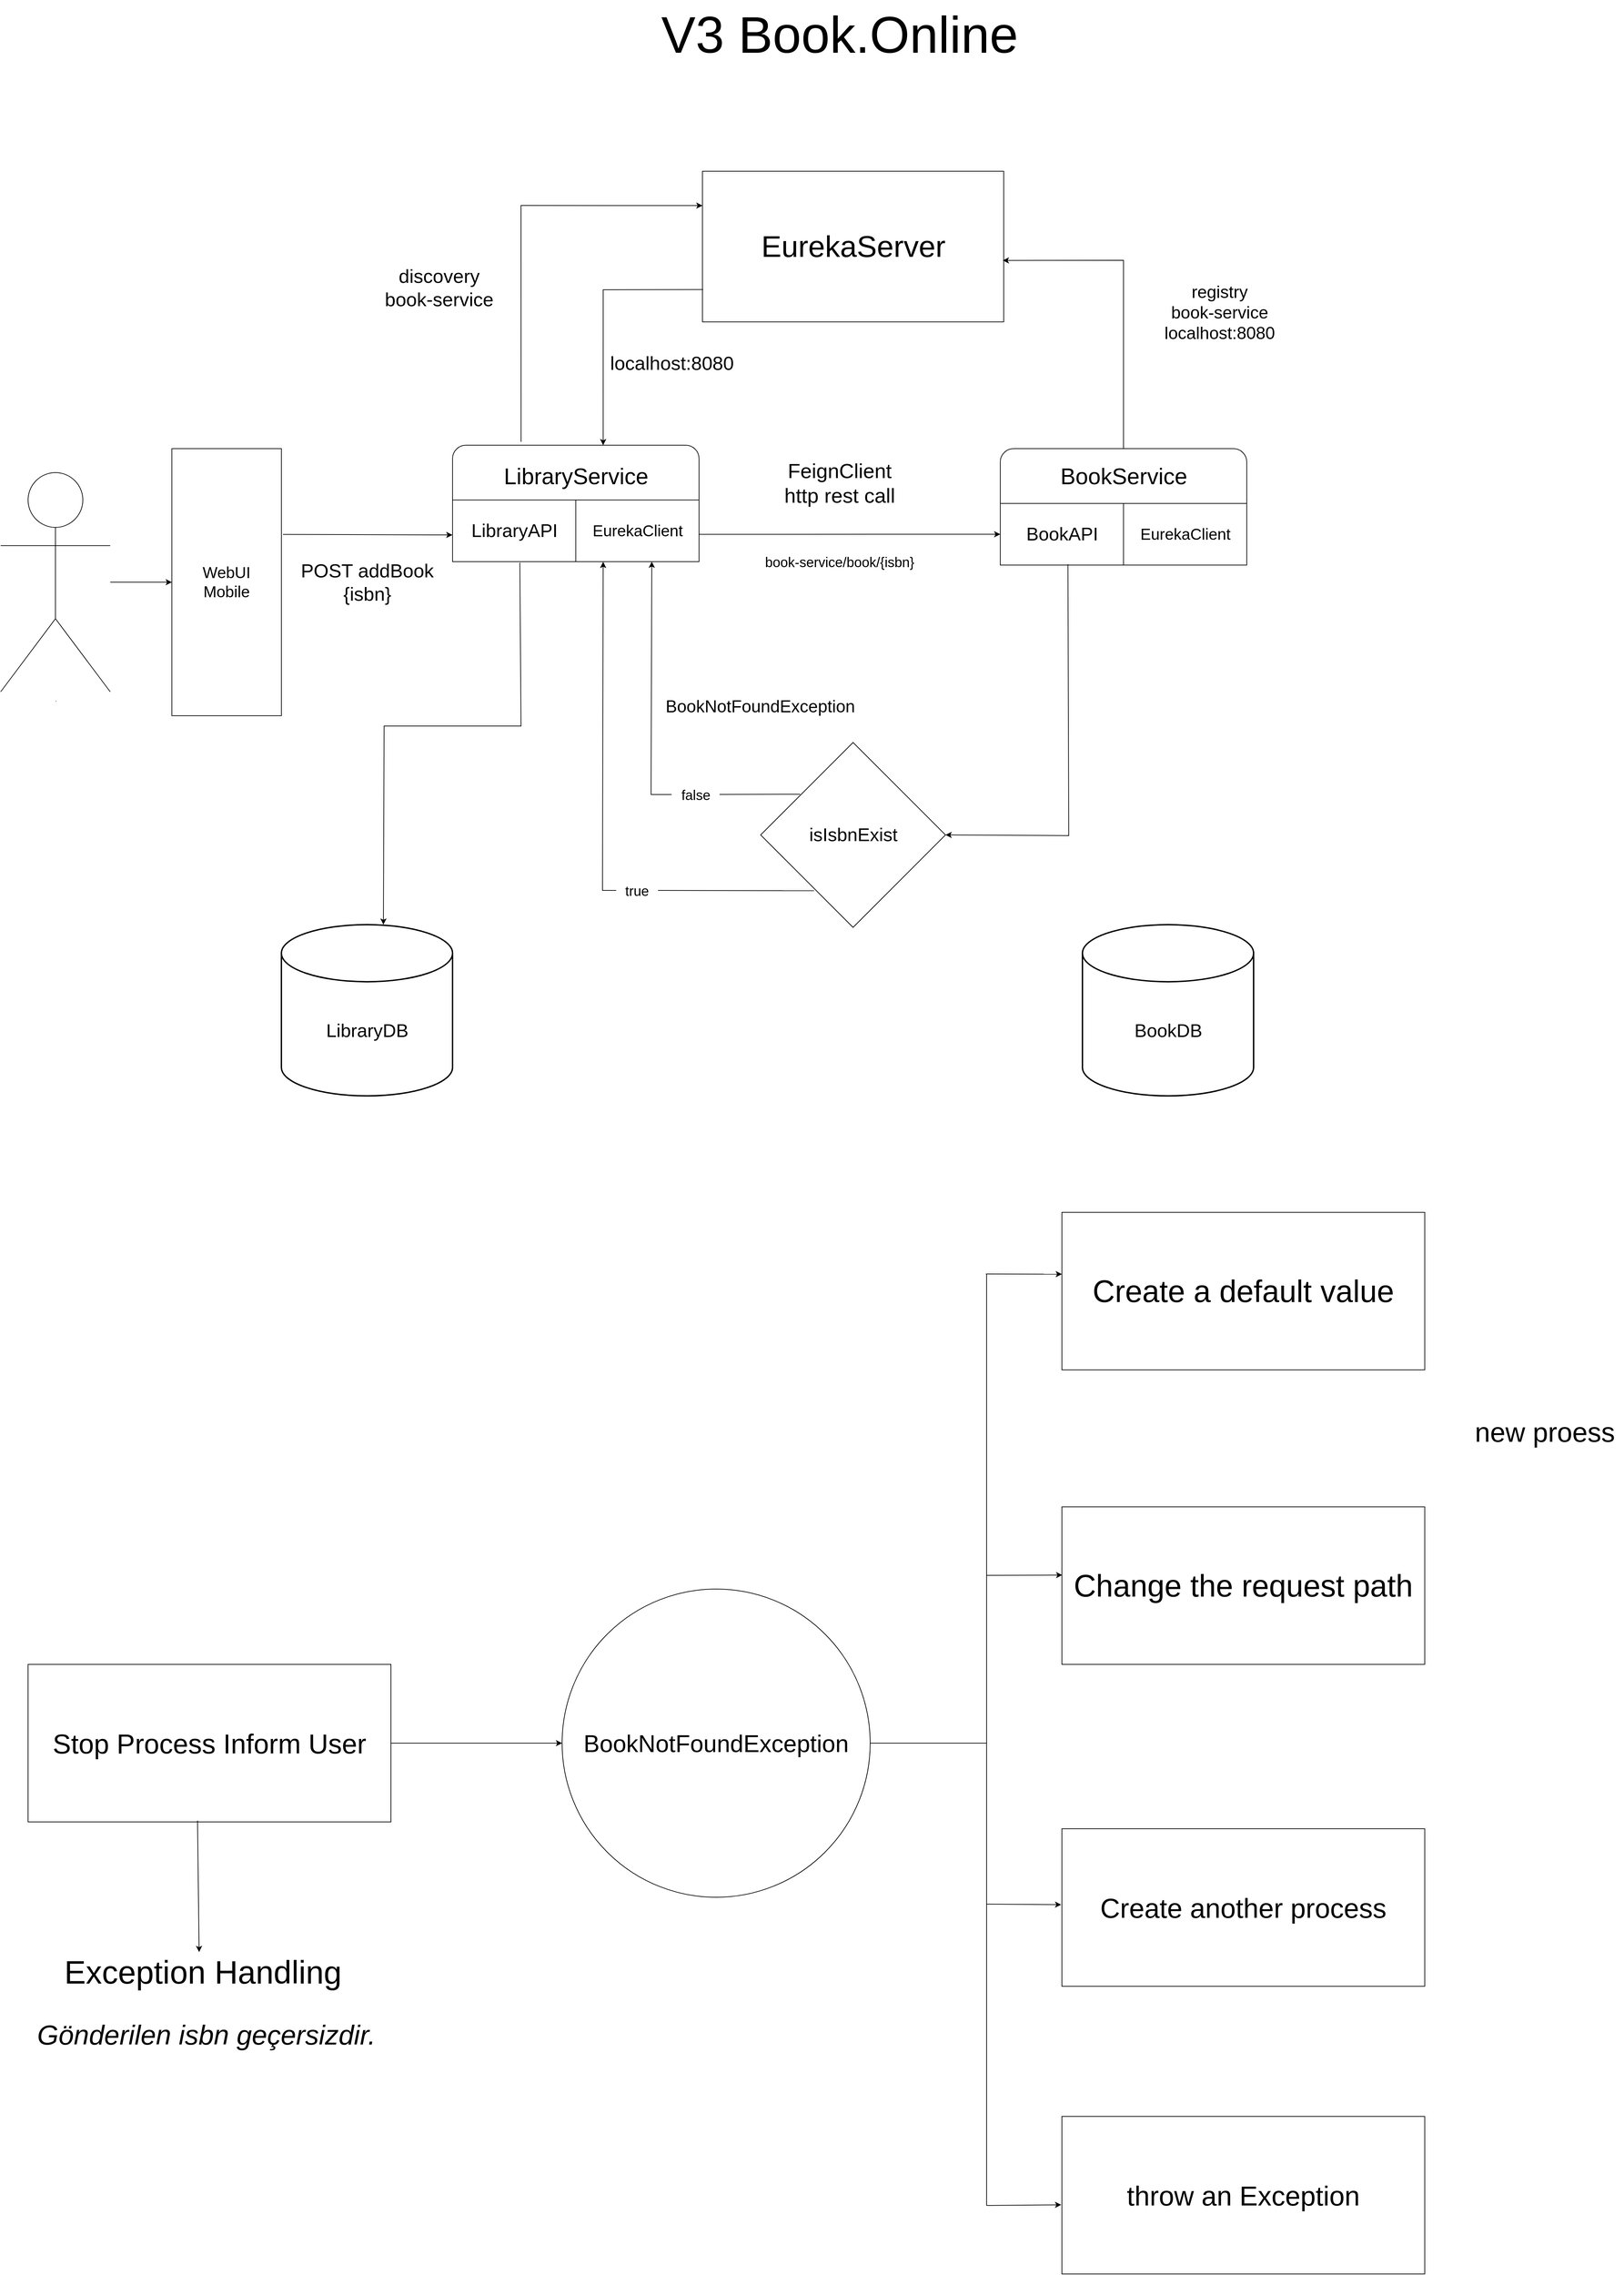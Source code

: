 <mxfile version="22.1.4" type="device">
  <diagram name="Sayfa -1" id="Qw63XjKKH6EkeKbqogJP">
    <mxGraphModel dx="6120" dy="3495" grid="1" gridSize="10" guides="1" tooltips="1" connect="1" arrows="1" fold="1" page="1" pageScale="1" pageWidth="2500" pageHeight="3500" math="0" shadow="0">
      <root>
        <mxCell id="0" />
        <mxCell id="1" parent="0" />
        <mxCell id="5j7AbYeZaHDb51erD1fv-48" style="edgeStyle=orthogonalEdgeStyle;rounded=0;orthogonalLoop=1;jettySize=auto;html=1;" edge="1" parent="1" source="5j7AbYeZaHDb51erD1fv-46" target="5j7AbYeZaHDb51erD1fv-50">
          <mxGeometry relative="1" as="geometry">
            <mxPoint x="460" y="910" as="targetPoint" />
          </mxGeometry>
        </mxCell>
        <mxCell id="5j7AbYeZaHDb51erD1fv-46" value="&lt;hr&gt;" style="shape=umlActor;verticalLabelPosition=bottom;verticalAlign=top;html=1;outlineConnect=0;" vertex="1" parent="1">
          <mxGeometry x="80" y="750" width="160" height="320" as="geometry" />
        </mxCell>
        <mxCell id="5j7AbYeZaHDb51erD1fv-50" value="&lt;font style=&quot;font-size: 23px;&quot;&gt;WebUI&lt;br&gt;Mobile&lt;/font&gt;" style="rounded=0;whiteSpace=wrap;html=1;direction=south;" vertex="1" parent="1">
          <mxGeometry x="330" y="715" width="160" height="390" as="geometry" />
        </mxCell>
        <mxCell id="5j7AbYeZaHDb51erD1fv-71" value="" style="rounded=1;whiteSpace=wrap;html=1;" vertex="1" parent="1">
          <mxGeometry x="740" y="710" width="360" height="130" as="geometry" />
        </mxCell>
        <mxCell id="5j7AbYeZaHDb51erD1fv-72" value="" style="rounded=0;whiteSpace=wrap;html=1;" vertex="1" parent="1">
          <mxGeometry x="740" y="790" width="180" height="90" as="geometry" />
        </mxCell>
        <mxCell id="5j7AbYeZaHDb51erD1fv-73" value="" style="rounded=0;whiteSpace=wrap;html=1;" vertex="1" parent="1">
          <mxGeometry x="920" y="790" width="180" height="90" as="geometry" />
        </mxCell>
        <mxCell id="5j7AbYeZaHDb51erD1fv-76" value="" style="rounded=1;whiteSpace=wrap;html=1;" vertex="1" parent="1">
          <mxGeometry x="1540" y="715" width="360" height="130" as="geometry" />
        </mxCell>
        <mxCell id="5j7AbYeZaHDb51erD1fv-74" value="" style="rounded=0;whiteSpace=wrap;html=1;" vertex="1" parent="1">
          <mxGeometry x="1540" y="795" width="180" height="90" as="geometry" />
        </mxCell>
        <mxCell id="5j7AbYeZaHDb51erD1fv-75" value="" style="rounded=0;whiteSpace=wrap;html=1;" vertex="1" parent="1">
          <mxGeometry x="1720" y="795" width="180" height="90" as="geometry" />
        </mxCell>
        <mxCell id="5j7AbYeZaHDb51erD1fv-77" value="" style="rhombus;whiteSpace=wrap;html=1;" vertex="1" parent="1">
          <mxGeometry x="1190" y="1144" width="270" height="270" as="geometry" />
        </mxCell>
        <mxCell id="5j7AbYeZaHDb51erD1fv-78" value="" style="strokeWidth=2;html=1;shape=mxgraph.flowchart.database;whiteSpace=wrap;" vertex="1" parent="1">
          <mxGeometry x="1660" y="1410" width="250" height="250" as="geometry" />
        </mxCell>
        <mxCell id="5j7AbYeZaHDb51erD1fv-79" value="" style="strokeWidth=2;html=1;shape=mxgraph.flowchart.database;whiteSpace=wrap;" vertex="1" parent="1">
          <mxGeometry x="490" y="1410" width="250" height="250" as="geometry" />
        </mxCell>
        <mxCell id="5j7AbYeZaHDb51erD1fv-80" value="" style="rounded=0;whiteSpace=wrap;html=1;" vertex="1" parent="1">
          <mxGeometry x="1105" y="310" width="440" height="220" as="geometry" />
        </mxCell>
        <mxCell id="5j7AbYeZaHDb51erD1fv-81" value="" style="endArrow=classic;html=1;rounded=0;entryX=-0.001;entryY=0.567;entryDx=0;entryDy=0;entryPerimeter=0;exitX=0.321;exitY=-0.014;exitDx=0;exitDy=0;exitPerimeter=0;" edge="1" parent="1" source="5j7AbYeZaHDb51erD1fv-50" target="5j7AbYeZaHDb51erD1fv-72">
          <mxGeometry width="50" height="50" relative="1" as="geometry">
            <mxPoint x="590" y="890" as="sourcePoint" />
            <mxPoint x="640" y="840" as="targetPoint" />
          </mxGeometry>
        </mxCell>
        <mxCell id="5j7AbYeZaHDb51erD1fv-82" value="" style="endArrow=classic;html=1;rounded=0;exitX=0.546;exitY=1.016;exitDx=0;exitDy=0;exitPerimeter=0;entryX=0.596;entryY=0;entryDx=0;entryDy=0;entryPerimeter=0;" edge="1" parent="1" source="5j7AbYeZaHDb51erD1fv-72" target="5j7AbYeZaHDb51erD1fv-79">
          <mxGeometry width="50" height="50" relative="1" as="geometry">
            <mxPoint x="770" y="1170" as="sourcePoint" />
            <mxPoint x="838" y="1370" as="targetPoint" />
            <Array as="points">
              <mxPoint x="840" y="1120" />
              <mxPoint x="640" y="1120" />
            </Array>
          </mxGeometry>
        </mxCell>
        <mxCell id="5j7AbYeZaHDb51erD1fv-83" value="" style="endArrow=classic;html=1;rounded=0;entryX=0.45;entryY=0.987;entryDx=0;entryDy=0;entryPerimeter=0;" edge="1" parent="1" source="5j7AbYeZaHDb51erD1fv-110">
          <mxGeometry width="50" height="50" relative="1" as="geometry">
            <mxPoint x="1030" y="1251.17" as="sourcePoint" />
            <mxPoint x="1031" y="880.0" as="targetPoint" />
            <Array as="points">
              <mxPoint x="1030" y="1220" />
              <mxPoint x="1030" y="1199.17" />
            </Array>
          </mxGeometry>
        </mxCell>
        <mxCell id="5j7AbYeZaHDb51erD1fv-84" value="" style="endArrow=classic;html=1;rounded=0;exitX=0.278;exitY=-0.038;exitDx=0;exitDy=0;exitPerimeter=0;entryX=0;entryY=0.228;entryDx=0;entryDy=0;entryPerimeter=0;" edge="1" parent="1" source="5j7AbYeZaHDb51erD1fv-71" target="5j7AbYeZaHDb51erD1fv-80">
          <mxGeometry width="50" height="50" relative="1" as="geometry">
            <mxPoint x="840" y="600" as="sourcePoint" />
            <mxPoint x="840" y="290" as="targetPoint" />
            <Array as="points">
              <mxPoint x="840" y="360" />
            </Array>
          </mxGeometry>
        </mxCell>
        <mxCell id="5j7AbYeZaHDb51erD1fv-85" value="" style="endArrow=classic;html=1;rounded=0;exitX=0.002;exitY=0.785;exitDx=0;exitDy=0;exitPerimeter=0;entryX=0.611;entryY=0;entryDx=0;entryDy=0;entryPerimeter=0;" edge="1" parent="1" source="5j7AbYeZaHDb51erD1fv-80" target="5j7AbYeZaHDb51erD1fv-71">
          <mxGeometry width="50" height="50" relative="1" as="geometry">
            <mxPoint x="980" y="490" as="sourcePoint" />
            <mxPoint x="900" y="460" as="targetPoint" />
            <Array as="points">
              <mxPoint x="960" y="483" />
            </Array>
          </mxGeometry>
        </mxCell>
        <mxCell id="5j7AbYeZaHDb51erD1fv-86" value="" style="endArrow=classic;html=1;rounded=0;exitX=0.5;exitY=0;exitDx=0;exitDy=0;entryX=0.997;entryY=0.592;entryDx=0;entryDy=0;entryPerimeter=0;" edge="1" parent="1" source="5j7AbYeZaHDb51erD1fv-76" target="5j7AbYeZaHDb51erD1fv-80">
          <mxGeometry width="50" height="50" relative="1" as="geometry">
            <mxPoint x="1680" y="500" as="sourcePoint" />
            <mxPoint x="1720" y="260" as="targetPoint" />
            <Array as="points">
              <mxPoint x="1720" y="440" />
            </Array>
          </mxGeometry>
        </mxCell>
        <mxCell id="5j7AbYeZaHDb51erD1fv-87" value="" style="endArrow=classic;html=1;rounded=0;entryX=1;entryY=0.5;entryDx=0;entryDy=0;exitX=0.549;exitY=0.988;exitDx=0;exitDy=0;exitPerimeter=0;" edge="1" parent="1" source="5j7AbYeZaHDb51erD1fv-74" target="5j7AbYeZaHDb51erD1fv-77">
          <mxGeometry width="50" height="50" relative="1" as="geometry">
            <mxPoint x="1640" y="920" as="sourcePoint" />
            <mxPoint x="1640" y="1390" as="targetPoint" />
            <Array as="points">
              <mxPoint x="1640" y="1280" />
            </Array>
          </mxGeometry>
        </mxCell>
        <mxCell id="5j7AbYeZaHDb51erD1fv-88" value="&lt;font style=&quot;font-size: 28px;&quot;&gt;POST addBook&lt;br&gt;{isbn}&lt;/font&gt;" style="text;html=1;align=center;verticalAlign=middle;resizable=0;points=[];autosize=1;strokeColor=none;fillColor=none;" vertex="1" parent="1">
          <mxGeometry x="505" y="870" width="220" height="80" as="geometry" />
        </mxCell>
        <mxCell id="5j7AbYeZaHDb51erD1fv-89" value="&lt;span style=&quot;font-size: 28px;&quot;&gt;discovery&lt;br&gt;book-service&lt;br&gt;&lt;/span&gt;" style="text;html=1;align=center;verticalAlign=middle;resizable=0;points=[];autosize=1;strokeColor=none;fillColor=none;" vertex="1" parent="1">
          <mxGeometry x="630" y="440" width="180" height="80" as="geometry" />
        </mxCell>
        <mxCell id="5j7AbYeZaHDb51erD1fv-92" value="&lt;span style=&quot;font-size: 28px;&quot;&gt;localhost:8080&lt;br&gt;&lt;/span&gt;" style="text;html=1;align=center;verticalAlign=middle;resizable=0;points=[];autosize=1;strokeColor=none;fillColor=none;" vertex="1" parent="1">
          <mxGeometry x="960" y="565" width="200" height="50" as="geometry" />
        </mxCell>
        <mxCell id="5j7AbYeZaHDb51erD1fv-93" value="&lt;font style=&quot;font-size: 44px;&quot;&gt;EurekaServer&lt;/font&gt;" style="text;html=1;align=center;verticalAlign=middle;resizable=0;points=[];autosize=1;strokeColor=none;fillColor=none;" vertex="1" parent="1">
          <mxGeometry x="1180" y="385" width="290" height="70" as="geometry" />
        </mxCell>
        <mxCell id="5j7AbYeZaHDb51erD1fv-94" value="&lt;font style=&quot;font-size: 33px;&quot;&gt;LibraryService&lt;/font&gt;" style="text;html=1;align=center;verticalAlign=middle;resizable=0;points=[];autosize=1;strokeColor=none;fillColor=none;" vertex="1" parent="1">
          <mxGeometry x="805" y="730" width="230" height="50" as="geometry" />
        </mxCell>
        <mxCell id="5j7AbYeZaHDb51erD1fv-95" value="&lt;font style=&quot;font-size: 27px;&quot;&gt;LibraryAPI&lt;/font&gt;" style="text;html=1;align=center;verticalAlign=middle;resizable=0;points=[];autosize=1;strokeColor=none;fillColor=none;" vertex="1" parent="1">
          <mxGeometry x="755" y="810" width="150" height="50" as="geometry" />
        </mxCell>
        <mxCell id="5j7AbYeZaHDb51erD1fv-96" value="&lt;font style=&quot;font-size: 23px;&quot;&gt;EurekaClient&lt;/font&gt;" style="text;html=1;align=center;verticalAlign=middle;resizable=0;points=[];autosize=1;strokeColor=none;fillColor=none;" vertex="1" parent="1">
          <mxGeometry x="930" y="815" width="160" height="40" as="geometry" />
        </mxCell>
        <mxCell id="5j7AbYeZaHDb51erD1fv-97" value="&lt;font style=&quot;font-size: 33px;&quot;&gt;BookService&lt;/font&gt;" style="text;html=1;align=center;verticalAlign=middle;resizable=0;points=[];autosize=1;strokeColor=none;fillColor=none;" vertex="1" parent="1">
          <mxGeometry x="1615" y="730" width="210" height="50" as="geometry" />
        </mxCell>
        <mxCell id="5j7AbYeZaHDb51erD1fv-99" value="&lt;font style=&quot;font-size: 27px;&quot;&gt;BookAPI&lt;/font&gt;" style="text;html=1;align=center;verticalAlign=middle;resizable=0;points=[];autosize=1;strokeColor=none;fillColor=none;" vertex="1" parent="1">
          <mxGeometry x="1565" y="815" width="130" height="50" as="geometry" />
        </mxCell>
        <mxCell id="5j7AbYeZaHDb51erD1fv-100" value="&lt;font style=&quot;font-size: 23px;&quot;&gt;EurekaClient&lt;/font&gt;" style="text;html=1;align=center;verticalAlign=middle;resizable=0;points=[];autosize=1;strokeColor=none;fillColor=none;" vertex="1" parent="1">
          <mxGeometry x="1730" y="820" width="160" height="40" as="geometry" />
        </mxCell>
        <mxCell id="5j7AbYeZaHDb51erD1fv-102" value="&lt;font style=&quot;font-size: 27px;&quot;&gt;LibraryDB&lt;/font&gt;" style="text;html=1;align=center;verticalAlign=middle;resizable=0;points=[];autosize=1;strokeColor=none;fillColor=none;" vertex="1" parent="1">
          <mxGeometry x="545" y="1540" width="140" height="50" as="geometry" />
        </mxCell>
        <mxCell id="5j7AbYeZaHDb51erD1fv-103" value="&lt;font style=&quot;font-size: 27px;&quot;&gt;BookDB&lt;/font&gt;" style="text;html=1;align=center;verticalAlign=middle;resizable=0;points=[];autosize=1;strokeColor=none;fillColor=none;" vertex="1" parent="1">
          <mxGeometry x="1725" y="1540" width="120" height="50" as="geometry" />
        </mxCell>
        <mxCell id="5j7AbYeZaHDb51erD1fv-104" value="&lt;font style=&quot;font-size: 27px;&quot;&gt;isIsbnExist&lt;/font&gt;" style="text;html=1;align=center;verticalAlign=middle;resizable=0;points=[];autosize=1;strokeColor=none;fillColor=none;" vertex="1" parent="1">
          <mxGeometry x="1250" y="1254" width="150" height="50" as="geometry" />
        </mxCell>
        <mxCell id="5j7AbYeZaHDb51erD1fv-105" value="&lt;font style=&quot;font-size: 75px;&quot;&gt;V3 Book.Online&lt;/font&gt;" style="text;html=1;align=center;verticalAlign=middle;resizable=0;points=[];autosize=1;strokeColor=none;fillColor=none;" vertex="1" parent="1">
          <mxGeometry x="1035" y="60" width="540" height="100" as="geometry" />
        </mxCell>
        <mxCell id="5j7AbYeZaHDb51erD1fv-106" value="" style="endArrow=classic;html=1;rounded=0;exitX=0.998;exitY=0.557;exitDx=0;exitDy=0;exitPerimeter=0;entryX=0;entryY=0.5;entryDx=0;entryDy=0;" edge="1" parent="1" source="5j7AbYeZaHDb51erD1fv-73" target="5j7AbYeZaHDb51erD1fv-74">
          <mxGeometry width="50" height="50" relative="1" as="geometry">
            <mxPoint x="1140" y="840" as="sourcePoint" />
            <mxPoint x="1280" y="840" as="targetPoint" />
          </mxGeometry>
        </mxCell>
        <mxCell id="5j7AbYeZaHDb51erD1fv-107" value="&lt;font style=&quot;font-size: 30px;&quot;&gt;FeignClient&lt;br&gt;http rest call&lt;/font&gt;" style="text;html=1;align=center;verticalAlign=middle;resizable=0;points=[];autosize=1;strokeColor=none;fillColor=none;" vertex="1" parent="1">
          <mxGeometry x="1210" y="720" width="190" height="90" as="geometry" />
        </mxCell>
        <mxCell id="5j7AbYeZaHDb51erD1fv-108" value="&lt;font style=&quot;font-size: 20px;&quot;&gt;book-service/book/{isbn}&lt;/font&gt;" style="text;html=1;align=center;verticalAlign=middle;resizable=0;points=[];autosize=1;strokeColor=none;fillColor=none;" vertex="1" parent="1">
          <mxGeometry x="1185" y="860" width="240" height="40" as="geometry" />
        </mxCell>
        <mxCell id="5j7AbYeZaHDb51erD1fv-109" value="&lt;font style=&quot;font-size: 25px;&quot;&gt;registry&lt;br&gt;book-service&lt;br&gt;localhost:8080&lt;/font&gt;" style="text;html=1;align=center;verticalAlign=middle;resizable=0;points=[];autosize=1;strokeColor=none;fillColor=none;" vertex="1" parent="1">
          <mxGeometry x="1770" y="465" width="180" height="100" as="geometry" />
        </mxCell>
        <mxCell id="5j7AbYeZaHDb51erD1fv-110" value="&lt;font style=&quot;font-size: 20px;&quot;&gt;false&lt;/font&gt;" style="text;html=1;align=center;verticalAlign=middle;resizable=0;points=[];autosize=1;strokeColor=none;fillColor=none;" vertex="1" parent="1">
          <mxGeometry x="1060" y="1200" width="70" height="40" as="geometry" />
        </mxCell>
        <mxCell id="5j7AbYeZaHDb51erD1fv-111" value="" style="endArrow=none;html=1;rounded=0;entryX=0.214;entryY=0.28;entryDx=0;entryDy=0;entryPerimeter=0;" edge="1" parent="1" source="5j7AbYeZaHDb51erD1fv-110" target="5j7AbYeZaHDb51erD1fv-77">
          <mxGeometry width="50" height="50" relative="1" as="geometry">
            <mxPoint x="1127.97" y="1219.12" as="sourcePoint" />
            <mxPoint x="1245.08" y="1220.88" as="targetPoint" />
          </mxGeometry>
        </mxCell>
        <mxCell id="5j7AbYeZaHDb51erD1fv-112" value="" style="endArrow=none;html=1;rounded=0;entryX=0.214;entryY=0.28;entryDx=0;entryDy=0;entryPerimeter=0;" edge="1" parent="1">
          <mxGeometry width="50" height="50" relative="1" as="geometry">
            <mxPoint x="1040" y="1360" as="sourcePoint" />
            <mxPoint x="1268" y="1360.4" as="targetPoint" />
          </mxGeometry>
        </mxCell>
        <mxCell id="5j7AbYeZaHDb51erD1fv-113" value="&lt;font style=&quot;font-size: 20px;&quot;&gt;true&lt;/font&gt;" style="text;html=1;align=center;verticalAlign=middle;resizable=0;points=[];autosize=1;strokeColor=none;fillColor=none;" vertex="1" parent="1">
          <mxGeometry x="979" y="1340" width="60" height="40" as="geometry" />
        </mxCell>
        <mxCell id="5j7AbYeZaHDb51erD1fv-114" value="" style="endArrow=classic;html=1;rounded=0;entryX=0.222;entryY=1.003;entryDx=0;entryDy=0;entryPerimeter=0;" edge="1" parent="1" source="5j7AbYeZaHDb51erD1fv-113" target="5j7AbYeZaHDb51erD1fv-73">
          <mxGeometry width="50" height="50" relative="1" as="geometry">
            <mxPoint x="979" y="1360" as="sourcePoint" />
            <mxPoint x="959" y="1050" as="targetPoint" />
            <Array as="points">
              <mxPoint x="959" y="1360" />
            </Array>
          </mxGeometry>
        </mxCell>
        <mxCell id="5j7AbYeZaHDb51erD1fv-116" value="&lt;font style=&quot;font-size: 25px;&quot;&gt;BookNotFoundException&lt;/font&gt;" style="text;html=1;align=center;verticalAlign=middle;resizable=0;points=[];autosize=1;strokeColor=none;fillColor=none;" vertex="1" parent="1">
          <mxGeometry x="1039" y="1070" width="300" height="40" as="geometry" />
        </mxCell>
        <mxCell id="5j7AbYeZaHDb51erD1fv-117" value="&lt;font style=&quot;font-size: 40px;&quot;&gt;Stop Process Inform User&lt;/font&gt;" style="rounded=0;whiteSpace=wrap;html=1;" vertex="1" parent="1">
          <mxGeometry x="120" y="2490" width="530" height="230" as="geometry" />
        </mxCell>
        <mxCell id="5j7AbYeZaHDb51erD1fv-118" value="&lt;font style=&quot;font-size: 35px;&quot;&gt;BookNotFoundException&lt;/font&gt;" style="ellipse;whiteSpace=wrap;html=1;aspect=fixed;" vertex="1" parent="1">
          <mxGeometry x="900" y="2380" width="450" height="450" as="geometry" />
        </mxCell>
        <mxCell id="5j7AbYeZaHDb51erD1fv-119" value="&lt;font style=&quot;font-size: 45px;&quot;&gt;Create a default value&lt;/font&gt;" style="rounded=0;whiteSpace=wrap;html=1;" vertex="1" parent="1">
          <mxGeometry x="1630" y="1830" width="530" height="230" as="geometry" />
        </mxCell>
        <mxCell id="5j7AbYeZaHDb51erD1fv-120" value="&lt;font style=&quot;font-size: 45px;&quot;&gt;Change the request path&lt;/font&gt;" style="rounded=0;whiteSpace=wrap;html=1;" vertex="1" parent="1">
          <mxGeometry x="1630" y="2260" width="530" height="230" as="geometry" />
        </mxCell>
        <mxCell id="5j7AbYeZaHDb51erD1fv-121" value="&lt;font style=&quot;font-size: 40px;&quot;&gt;Create another process&lt;/font&gt;" style="rounded=0;whiteSpace=wrap;html=1;" vertex="1" parent="1">
          <mxGeometry x="1630" y="2730" width="530" height="230" as="geometry" />
        </mxCell>
        <mxCell id="5j7AbYeZaHDb51erD1fv-122" value="&lt;font style=&quot;font-size: 40px;&quot;&gt;throw an Exception&lt;/font&gt;" style="rounded=0;whiteSpace=wrap;html=1;" vertex="1" parent="1">
          <mxGeometry x="1630" y="3150" width="530" height="230" as="geometry" />
        </mxCell>
        <mxCell id="5j7AbYeZaHDb51erD1fv-123" value="&lt;font style=&quot;font-size: 47px;&quot;&gt;Exception Handling&lt;/font&gt;" style="text;html=1;align=center;verticalAlign=middle;resizable=0;points=[];autosize=1;strokeColor=none;fillColor=none;" vertex="1" parent="1">
          <mxGeometry x="160" y="2905" width="430" height="70" as="geometry" />
        </mxCell>
        <mxCell id="5j7AbYeZaHDb51erD1fv-124" value="&lt;font size=&quot;1&quot; style=&quot;&quot;&gt;&lt;i style=&quot;font-size: 40px;&quot;&gt;Gönderilen isbn geçersizdir.&lt;/i&gt;&lt;/font&gt;" style="text;html=1;align=center;verticalAlign=middle;resizable=0;points=[];autosize=1;strokeColor=none;fillColor=none;" vertex="1" parent="1">
          <mxGeometry x="120" y="3000" width="520" height="60" as="geometry" />
        </mxCell>
        <mxCell id="5j7AbYeZaHDb51erD1fv-125" value="" style="endArrow=classic;html=1;rounded=0;entryX=0.488;entryY=0.071;entryDx=0;entryDy=0;entryPerimeter=0;exitX=0.467;exitY=0.992;exitDx=0;exitDy=0;exitPerimeter=0;" edge="1" parent="1" source="5j7AbYeZaHDb51erD1fv-117" target="5j7AbYeZaHDb51erD1fv-123">
          <mxGeometry width="50" height="50" relative="1" as="geometry">
            <mxPoint x="370" y="2790" as="sourcePoint" />
            <mxPoint x="390" y="2810" as="targetPoint" />
          </mxGeometry>
        </mxCell>
        <mxCell id="5j7AbYeZaHDb51erD1fv-126" value="" style="endArrow=classic;html=1;rounded=0;exitX=1;exitY=0.5;exitDx=0;exitDy=0;entryX=0;entryY=0.5;entryDx=0;entryDy=0;" edge="1" parent="1" source="5j7AbYeZaHDb51erD1fv-117" target="5j7AbYeZaHDb51erD1fv-118">
          <mxGeometry width="50" height="50" relative="1" as="geometry">
            <mxPoint x="730" y="2770" as="sourcePoint" />
            <mxPoint x="780" y="2720" as="targetPoint" />
          </mxGeometry>
        </mxCell>
        <mxCell id="5j7AbYeZaHDb51erD1fv-128" value="" style="endArrow=none;html=1;rounded=0;exitX=1;exitY=0.5;exitDx=0;exitDy=0;" edge="1" parent="1" source="5j7AbYeZaHDb51erD1fv-118">
          <mxGeometry width="50" height="50" relative="1" as="geometry">
            <mxPoint x="1420" y="2650" as="sourcePoint" />
            <mxPoint x="1520" y="2605" as="targetPoint" />
          </mxGeometry>
        </mxCell>
        <mxCell id="5j7AbYeZaHDb51erD1fv-129" value="" style="endArrow=none;html=1;rounded=0;" edge="1" parent="1">
          <mxGeometry width="50" height="50" relative="1" as="geometry">
            <mxPoint x="1520" y="3280" as="sourcePoint" />
            <mxPoint x="1520" y="1920" as="targetPoint" />
          </mxGeometry>
        </mxCell>
        <mxCell id="5j7AbYeZaHDb51erD1fv-130" value="" style="endArrow=classic;html=1;rounded=0;entryX=0.002;entryY=0.436;entryDx=0;entryDy=0;entryPerimeter=0;" edge="1" parent="1">
          <mxGeometry width="50" height="50" relative="1" as="geometry">
            <mxPoint x="1518.94" y="1920" as="sourcePoint" />
            <mxPoint x="1630" y="1920.28" as="targetPoint" />
          </mxGeometry>
        </mxCell>
        <mxCell id="5j7AbYeZaHDb51erD1fv-131" value="" style="endArrow=classic;html=1;rounded=0;entryX=0.001;entryY=0.433;entryDx=0;entryDy=0;entryPerimeter=0;" edge="1" parent="1" target="5j7AbYeZaHDb51erD1fv-120">
          <mxGeometry width="50" height="50" relative="1" as="geometry">
            <mxPoint x="1520" y="2360" as="sourcePoint" />
            <mxPoint x="1600" y="2320" as="targetPoint" />
          </mxGeometry>
        </mxCell>
        <mxCell id="5j7AbYeZaHDb51erD1fv-132" value="" style="endArrow=classic;html=1;rounded=0;entryX=-0.002;entryY=0.482;entryDx=0;entryDy=0;entryPerimeter=0;" edge="1" parent="1" target="5j7AbYeZaHDb51erD1fv-121">
          <mxGeometry width="50" height="50" relative="1" as="geometry">
            <mxPoint x="1520" y="2840" as="sourcePoint" />
            <mxPoint x="1600" y="2840" as="targetPoint" />
          </mxGeometry>
        </mxCell>
        <mxCell id="5j7AbYeZaHDb51erD1fv-133" value="" style="endArrow=classic;html=1;rounded=0;entryX=-0.002;entryY=0.561;entryDx=0;entryDy=0;entryPerimeter=0;" edge="1" parent="1" target="5j7AbYeZaHDb51erD1fv-122">
          <mxGeometry width="50" height="50" relative="1" as="geometry">
            <mxPoint x="1520" y="3280" as="sourcePoint" />
            <mxPoint x="1590" y="3290" as="targetPoint" />
          </mxGeometry>
        </mxCell>
        <mxCell id="5j7AbYeZaHDb51erD1fv-134" value="&lt;font style=&quot;font-size: 40px;&quot;&gt;new proess&lt;/font&gt;" style="text;html=1;align=center;verticalAlign=middle;resizable=0;points=[];autosize=1;strokeColor=none;fillColor=none;" vertex="1" parent="1">
          <mxGeometry x="2220" y="2120" width="230" height="60" as="geometry" />
        </mxCell>
      </root>
    </mxGraphModel>
  </diagram>
</mxfile>
